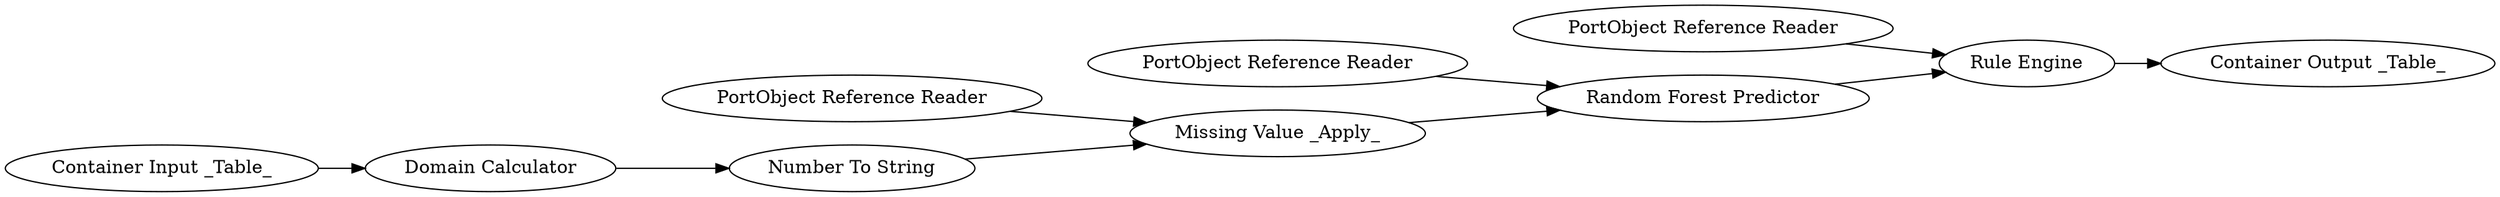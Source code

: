 digraph {
	1188 -> 105
	110 -> 108
	112 -> 1195
	1193 -> 112
	1194 -> 1188
	106 -> 108
	108 -> 112
	105 -> 110
	109 -> 110
	1194 [label="Container Input _Table_"]
	1193 [label="PortObject Reference Reader"]
	1195 [label="Container Output _Table_"]
	112 [label="Rule Engine"]
	1188 [label="Domain Calculator"]
	108 [label="Random Forest Predictor"]
	109 [label="PortObject Reference Reader"]
	105 [label="Number To String"]
	110 [label="Missing Value _Apply_"]
	106 [label="PortObject Reference Reader"]
	rankdir=LR
}

